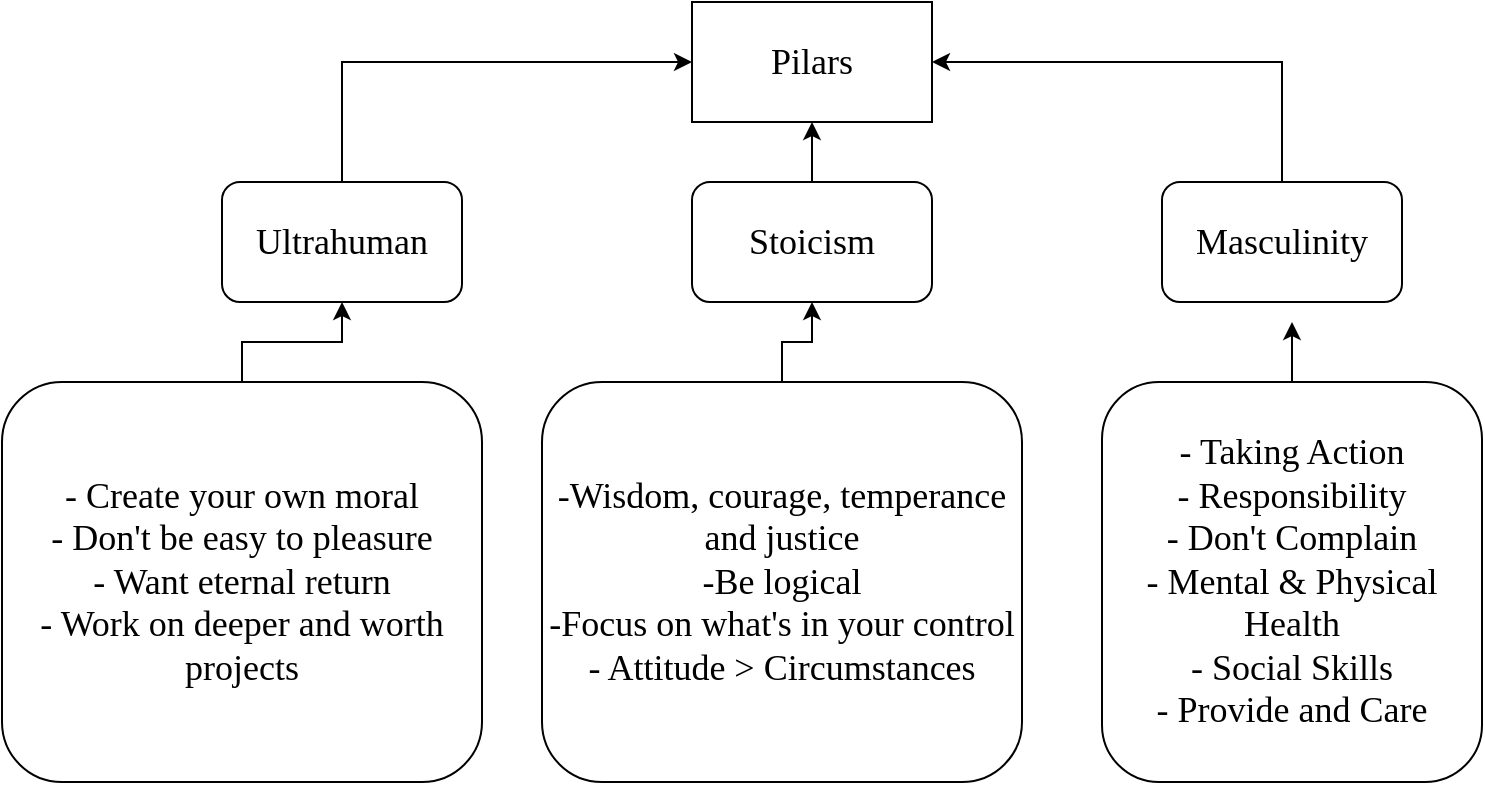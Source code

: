 <mxfile version="20.2.2" type="github">
  <diagram id="dhGUcMOUQYWBvPjEhoaF" name="Página-1">
    <mxGraphModel dx="1027" dy="514" grid="1" gridSize="10" guides="1" tooltips="1" connect="1" arrows="1" fold="1" page="1" pageScale="1" pageWidth="850" pageHeight="1100" math="0" shadow="0">
      <root>
        <mxCell id="0" />
        <mxCell id="1" parent="0" />
        <mxCell id="bV3P66zRaVcS_P3RTRmH-1" value="&lt;font style=&quot;font-size: 18px;&quot; face=&quot;Verdana&quot;&gt;Pilars&lt;/font&gt;" style="rounded=0;whiteSpace=wrap;html=1;" vertex="1" parent="1">
          <mxGeometry x="365" y="30" width="120" height="60" as="geometry" />
        </mxCell>
        <mxCell id="bV3P66zRaVcS_P3RTRmH-5" style="edgeStyle=orthogonalEdgeStyle;rounded=0;orthogonalLoop=1;jettySize=auto;html=1;exitX=0.5;exitY=0;exitDx=0;exitDy=0;entryX=0;entryY=0.5;entryDx=0;entryDy=0;fontFamily=Verdana;fontSize=18;" edge="1" parent="1" source="bV3P66zRaVcS_P3RTRmH-2" target="bV3P66zRaVcS_P3RTRmH-1">
          <mxGeometry relative="1" as="geometry" />
        </mxCell>
        <mxCell id="bV3P66zRaVcS_P3RTRmH-2" value="Ultrahuman" style="rounded=1;whiteSpace=wrap;html=1;fontFamily=Verdana;fontSize=18;" vertex="1" parent="1">
          <mxGeometry x="130" y="120" width="120" height="60" as="geometry" />
        </mxCell>
        <mxCell id="bV3P66zRaVcS_P3RTRmH-6" style="edgeStyle=orthogonalEdgeStyle;rounded=0;orthogonalLoop=1;jettySize=auto;html=1;exitX=0.5;exitY=0;exitDx=0;exitDy=0;entryX=0.5;entryY=1;entryDx=0;entryDy=0;fontFamily=Verdana;fontSize=18;" edge="1" parent="1" source="bV3P66zRaVcS_P3RTRmH-3" target="bV3P66zRaVcS_P3RTRmH-1">
          <mxGeometry relative="1" as="geometry" />
        </mxCell>
        <mxCell id="bV3P66zRaVcS_P3RTRmH-3" value="Stoicism" style="rounded=1;whiteSpace=wrap;html=1;fontFamily=Verdana;fontSize=18;" vertex="1" parent="1">
          <mxGeometry x="365" y="120" width="120" height="60" as="geometry" />
        </mxCell>
        <mxCell id="bV3P66zRaVcS_P3RTRmH-7" style="edgeStyle=orthogonalEdgeStyle;rounded=0;orthogonalLoop=1;jettySize=auto;html=1;exitX=0.5;exitY=0;exitDx=0;exitDy=0;entryX=1;entryY=0.5;entryDx=0;entryDy=0;fontFamily=Verdana;fontSize=18;" edge="1" parent="1" source="bV3P66zRaVcS_P3RTRmH-4" target="bV3P66zRaVcS_P3RTRmH-1">
          <mxGeometry relative="1" as="geometry" />
        </mxCell>
        <mxCell id="bV3P66zRaVcS_P3RTRmH-4" value="Masculinity" style="rounded=1;whiteSpace=wrap;html=1;fontFamily=Verdana;fontSize=18;" vertex="1" parent="1">
          <mxGeometry x="600" y="120" width="120" height="60" as="geometry" />
        </mxCell>
        <mxCell id="bV3P66zRaVcS_P3RTRmH-10" style="edgeStyle=orthogonalEdgeStyle;rounded=0;orthogonalLoop=1;jettySize=auto;html=1;fontFamily=Verdana;fontSize=18;" edge="1" parent="1" source="bV3P66zRaVcS_P3RTRmH-9">
          <mxGeometry relative="1" as="geometry">
            <mxPoint x="665" y="190" as="targetPoint" />
          </mxGeometry>
        </mxCell>
        <mxCell id="bV3P66zRaVcS_P3RTRmH-9" value="&lt;div&gt;- Taking Action&lt;/div&gt;&lt;div&gt;- Responsibility&lt;/div&gt;&lt;div&gt;- Don&#39;t Complain&lt;/div&gt;&lt;div&gt;- Mental &amp;amp; Physical Health&lt;/div&gt;&lt;div&gt;- Social Skills&lt;/div&gt;&lt;div&gt;- Provide and Care&lt;br&gt;&lt;/div&gt;" style="rounded=1;whiteSpace=wrap;html=1;fontFamily=Verdana;fontSize=18;" vertex="1" parent="1">
          <mxGeometry x="570" y="220" width="190" height="200" as="geometry" />
        </mxCell>
        <mxCell id="bV3P66zRaVcS_P3RTRmH-14" style="edgeStyle=orthogonalEdgeStyle;rounded=0;orthogonalLoop=1;jettySize=auto;html=1;entryX=0.5;entryY=1;entryDx=0;entryDy=0;fontFamily=Verdana;fontSize=18;" edge="1" parent="1" source="bV3P66zRaVcS_P3RTRmH-11" target="bV3P66zRaVcS_P3RTRmH-3">
          <mxGeometry relative="1" as="geometry" />
        </mxCell>
        <mxCell id="bV3P66zRaVcS_P3RTRmH-11" value="&lt;div&gt;-Wisdom, courage, temperance and justice&lt;br&gt;&lt;/div&gt;&lt;div&gt;-Be logical&lt;br&gt;&lt;/div&gt;&lt;div&gt;-Focus on what&#39;s in your control&lt;/div&gt;&lt;div&gt;- Attitude &amp;gt; Circumstances&lt;br&gt;&lt;/div&gt;" style="rounded=1;whiteSpace=wrap;html=1;fontFamily=Verdana;fontSize=18;" vertex="1" parent="1">
          <mxGeometry x="290" y="220" width="240" height="200" as="geometry" />
        </mxCell>
        <mxCell id="bV3P66zRaVcS_P3RTRmH-13" style="edgeStyle=orthogonalEdgeStyle;rounded=0;orthogonalLoop=1;jettySize=auto;html=1;entryX=0.5;entryY=1;entryDx=0;entryDy=0;fontFamily=Verdana;fontSize=18;" edge="1" parent="1" source="bV3P66zRaVcS_P3RTRmH-12" target="bV3P66zRaVcS_P3RTRmH-2">
          <mxGeometry relative="1" as="geometry" />
        </mxCell>
        <mxCell id="bV3P66zRaVcS_P3RTRmH-12" value="&lt;div&gt;- Create your own moral&lt;/div&gt;&lt;div&gt;- Don&#39;t be easy to pleasure&lt;/div&gt;&lt;div&gt;- Want eternal return&lt;/div&gt;&lt;div&gt;- Work on deeper and worth projects&lt;br&gt;&lt;/div&gt;" style="rounded=1;whiteSpace=wrap;html=1;fontFamily=Verdana;fontSize=18;" vertex="1" parent="1">
          <mxGeometry x="20" y="220" width="240" height="200" as="geometry" />
        </mxCell>
      </root>
    </mxGraphModel>
  </diagram>
</mxfile>
